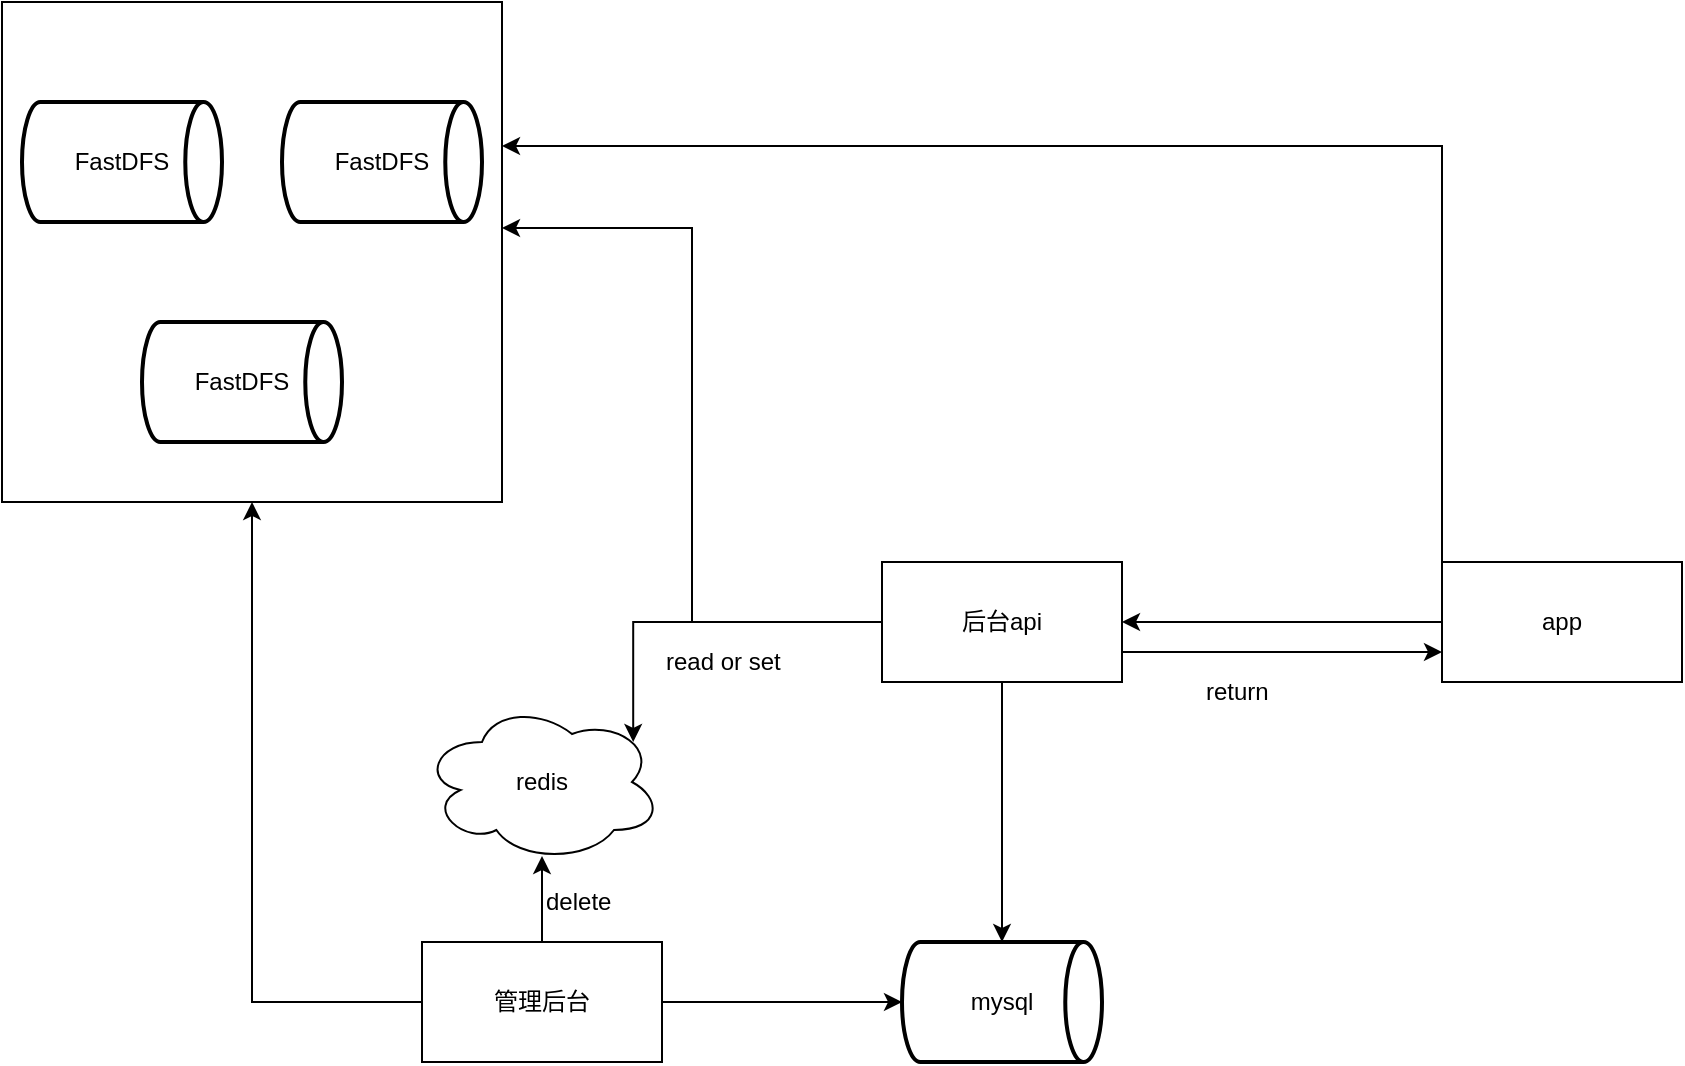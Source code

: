 <mxfile version="10.8.0" type="github"><diagram name="Page-1" id="c7488fd3-1785-93aa-aadb-54a6760d102a"><mxGraphModel dx="1000" dy="1443" grid="1" gridSize="10" guides="1" tooltips="1" connect="1" arrows="1" fold="1" page="1" pageScale="1" pageWidth="1100" pageHeight="850" background="#ffffff" math="0" shadow="0"><root><mxCell id="0"/><mxCell id="1" parent="0"/><mxCell id="6GlMFwuCIcTMJLhDePXr-21" value="" style="whiteSpace=wrap;html=1;aspect=fixed;" vertex="1" parent="1"><mxGeometry x="200" y="-200" width="250" height="250" as="geometry"/></mxCell><mxCell id="6GlMFwuCIcTMJLhDePXr-13" style="edgeStyle=orthogonalEdgeStyle;rounded=0;orthogonalLoop=1;jettySize=auto;html=1;entryX=1;entryY=0.5;entryDx=0;entryDy=0;" edge="1" parent="1" source="6GlMFwuCIcTMJLhDePXr-1" target="6GlMFwuCIcTMJLhDePXr-2"><mxGeometry relative="1" as="geometry"/></mxCell><mxCell id="6GlMFwuCIcTMJLhDePXr-24" style="edgeStyle=orthogonalEdgeStyle;rounded=0;orthogonalLoop=1;jettySize=auto;html=1;entryX=1;entryY=0.288;entryDx=0;entryDy=0;entryPerimeter=0;" edge="1" parent="1" source="6GlMFwuCIcTMJLhDePXr-1" target="6GlMFwuCIcTMJLhDePXr-21"><mxGeometry relative="1" as="geometry"><Array as="points"><mxPoint x="920" y="-128"/></Array></mxGeometry></mxCell><mxCell id="6GlMFwuCIcTMJLhDePXr-1" value="app" style="rounded=0;whiteSpace=wrap;html=1;" vertex="1" parent="1"><mxGeometry x="920" y="80" width="120" height="60" as="geometry"/></mxCell><mxCell id="6GlMFwuCIcTMJLhDePXr-6" style="edgeStyle=orthogonalEdgeStyle;rounded=0;orthogonalLoop=1;jettySize=auto;html=1;" edge="1" parent="1" source="6GlMFwuCIcTMJLhDePXr-2" target="6GlMFwuCIcTMJLhDePXr-4"><mxGeometry relative="1" as="geometry"/></mxCell><mxCell id="6GlMFwuCIcTMJLhDePXr-11" style="edgeStyle=orthogonalEdgeStyle;rounded=0;orthogonalLoop=1;jettySize=auto;html=1;entryX=0.88;entryY=0.25;entryDx=0;entryDy=0;entryPerimeter=0;" edge="1" parent="1" source="6GlMFwuCIcTMJLhDePXr-2" target="6GlMFwuCIcTMJLhDePXr-7"><mxGeometry relative="1" as="geometry"/></mxCell><mxCell id="6GlMFwuCIcTMJLhDePXr-14" style="edgeStyle=orthogonalEdgeStyle;rounded=0;orthogonalLoop=1;jettySize=auto;html=1;exitX=1;exitY=0.75;exitDx=0;exitDy=0;entryX=0;entryY=0.75;entryDx=0;entryDy=0;" edge="1" parent="1" source="6GlMFwuCIcTMJLhDePXr-2" target="6GlMFwuCIcTMJLhDePXr-1"><mxGeometry relative="1" as="geometry"/></mxCell><mxCell id="6GlMFwuCIcTMJLhDePXr-22" style="edgeStyle=orthogonalEdgeStyle;rounded=0;orthogonalLoop=1;jettySize=auto;html=1;entryX=1;entryY=0.452;entryDx=0;entryDy=0;entryPerimeter=0;" edge="1" parent="1" source="6GlMFwuCIcTMJLhDePXr-2" target="6GlMFwuCIcTMJLhDePXr-21"><mxGeometry relative="1" as="geometry"/></mxCell><mxCell id="6GlMFwuCIcTMJLhDePXr-2" value="后台api" style="rounded=0;whiteSpace=wrap;html=1;" vertex="1" parent="1"><mxGeometry x="640" y="80" width="120" height="60" as="geometry"/></mxCell><mxCell id="6GlMFwuCIcTMJLhDePXr-5" style="edgeStyle=orthogonalEdgeStyle;rounded=0;orthogonalLoop=1;jettySize=auto;html=1;" edge="1" parent="1" source="6GlMFwuCIcTMJLhDePXr-3" target="6GlMFwuCIcTMJLhDePXr-4"><mxGeometry relative="1" as="geometry"/></mxCell><mxCell id="6GlMFwuCIcTMJLhDePXr-8" style="edgeStyle=orthogonalEdgeStyle;rounded=0;orthogonalLoop=1;jettySize=auto;html=1;entryX=0.5;entryY=0.963;entryDx=0;entryDy=0;entryPerimeter=0;" edge="1" parent="1" source="6GlMFwuCIcTMJLhDePXr-3" target="6GlMFwuCIcTMJLhDePXr-7"><mxGeometry relative="1" as="geometry"/></mxCell><mxCell id="6GlMFwuCIcTMJLhDePXr-23" style="edgeStyle=orthogonalEdgeStyle;rounded=0;orthogonalLoop=1;jettySize=auto;html=1;" edge="1" parent="1" source="6GlMFwuCIcTMJLhDePXr-3" target="6GlMFwuCIcTMJLhDePXr-21"><mxGeometry relative="1" as="geometry"><Array as="points"><mxPoint x="325" y="300"/></Array></mxGeometry></mxCell><mxCell id="6GlMFwuCIcTMJLhDePXr-3" value="管理后台" style="rounded=0;whiteSpace=wrap;html=1;" vertex="1" parent="1"><mxGeometry x="410" y="270" width="120" height="60" as="geometry"/></mxCell><mxCell id="6GlMFwuCIcTMJLhDePXr-4" value="mysql" style="strokeWidth=2;html=1;shape=mxgraph.flowchart.direct_data;whiteSpace=wrap;" vertex="1" parent="1"><mxGeometry x="650" y="270" width="100" height="60" as="geometry"/></mxCell><mxCell id="6GlMFwuCIcTMJLhDePXr-7" value="redis" style="ellipse;shape=cloud;whiteSpace=wrap;html=1;" vertex="1" parent="1"><mxGeometry x="410" y="150" width="120" height="80" as="geometry"/></mxCell><mxCell id="6GlMFwuCIcTMJLhDePXr-9" value="delete" style="text;html=1;resizable=0;points=[];autosize=1;align=left;verticalAlign=top;spacingTop=-4;" vertex="1" parent="1"><mxGeometry x="470" y="240" width="50" height="20" as="geometry"/></mxCell><mxCell id="6GlMFwuCIcTMJLhDePXr-12" value="read or set&lt;br&gt;&lt;br&gt;" style="text;html=1;resizable=0;points=[];autosize=1;align=left;verticalAlign=top;spacingTop=-4;" vertex="1" parent="1"><mxGeometry x="530" y="120" width="70" height="30" as="geometry"/></mxCell><mxCell id="6GlMFwuCIcTMJLhDePXr-15" value="return" style="text;html=1;resizable=0;points=[];autosize=1;align=left;verticalAlign=top;spacingTop=-4;" vertex="1" parent="1"><mxGeometry x="800" y="135" width="50" height="20" as="geometry"/></mxCell><mxCell id="6GlMFwuCIcTMJLhDePXr-17" value="&lt;p&gt;&lt;span&gt;FastDFS&lt;/span&gt;&lt;/p&gt;" style="strokeWidth=2;html=1;shape=mxgraph.flowchart.direct_data;whiteSpace=wrap;" vertex="1" parent="1"><mxGeometry x="210" y="-150" width="100" height="60" as="geometry"/></mxCell><mxCell id="6GlMFwuCIcTMJLhDePXr-18" value="&lt;p&gt;&lt;span&gt;FastDFS&lt;/span&gt;&lt;/p&gt;" style="strokeWidth=2;html=1;shape=mxgraph.flowchart.direct_data;whiteSpace=wrap;" vertex="1" parent="1"><mxGeometry x="340" y="-150" width="100" height="60" as="geometry"/></mxCell><mxCell id="6GlMFwuCIcTMJLhDePXr-19" value="&lt;p&gt;&lt;span&gt;FastDFS&lt;/span&gt;&lt;/p&gt;" style="strokeWidth=2;html=1;shape=mxgraph.flowchart.direct_data;whiteSpace=wrap;" vertex="1" parent="1"><mxGeometry x="270" y="-40" width="100" height="60" as="geometry"/></mxCell></root></mxGraphModel></diagram></mxfile>